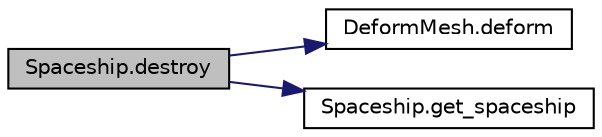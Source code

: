 digraph "Spaceship.destroy"
{
  edge [fontname="Helvetica",fontsize="10",labelfontname="Helvetica",labelfontsize="10"];
  node [fontname="Helvetica",fontsize="10",shape=record];
  rankdir="LR";
  Node73 [label="Spaceship.destroy",height=0.2,width=0.4,color="black", fillcolor="grey75", style="filled", fontcolor="black"];
  Node73 -> Node74 [color="midnightblue",fontsize="10",style="solid",fontname="Helvetica"];
  Node74 [label="DeformMesh.deform",height=0.2,width=0.4,color="black", fillcolor="white", style="filled",URL="$class_deform_mesh.html#ad2caad01ccc1f4bb7331ca536bff0ead",tooltip="Verformt das Mesh, auf dem dieses Script ist, indem alle Vertices in zufällige Richtungen verschoben ..."];
  Node73 -> Node75 [color="midnightblue",fontsize="10",style="solid",fontname="Helvetica"];
  Node75 [label="Spaceship.get_spaceship",height=0.2,width=0.4,color="black", fillcolor="white", style="filled",URL="$class_spaceship.html#a46ebdafb571812867be422a6beb4ad21",tooltip="Findet die Spaceship-Instanz, die auf dem GameObject oder in einem seiner Parents ist..."];
}
